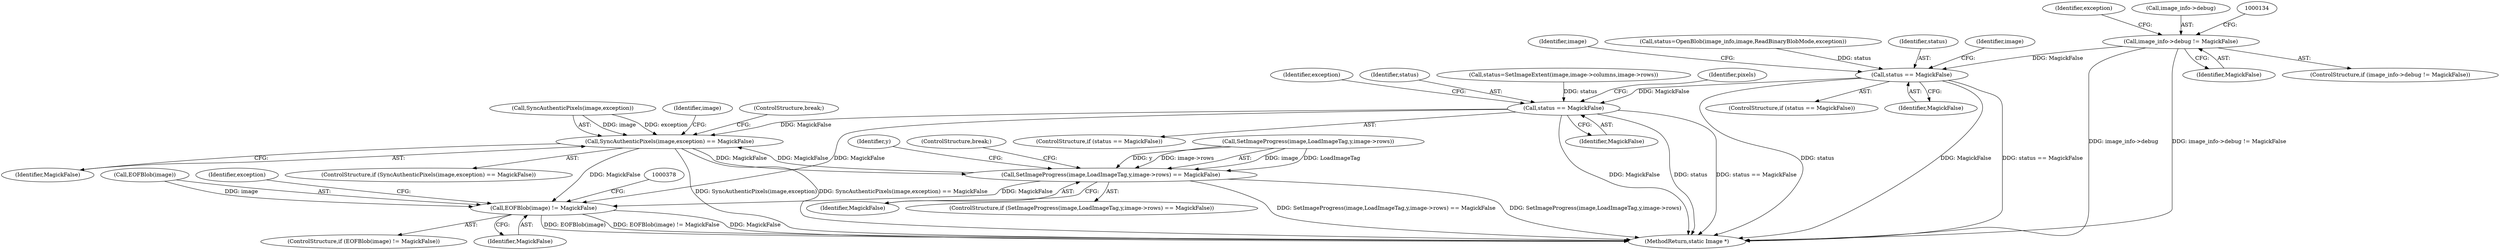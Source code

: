digraph "0_ImageMagick_f6e9d0d9955e85bdd7540b251cd50d598dacc5e6_24@pointer" {
"1000128" [label="(Call,image_info->debug != MagickFalse)"];
"1000166" [label="(Call,status == MagickFalse)"];
"1000204" [label="(Call,status == MagickFalse)"];
"1000342" [label="(Call,SyncAuthenticPixels(image,exception) == MagickFalse)"];
"1000349" [label="(Call,SetImageProgress(image,LoadImageTag,y,image->rows) == MagickFalse)"];
"1000366" [label="(Call,EOFBlob(image) != MagickFalse)"];
"1000204" [label="(Call,status == MagickFalse)"];
"1000165" [label="(ControlStructure,if (status == MagickFalse))"];
"1000348" [label="(ControlStructure,if (SetImageProgress(image,LoadImageTag,y,image->rows) == MagickFalse))"];
"1000343" [label="(Call,SyncAuthenticPixels(image,exception))"];
"1000203" [label="(ControlStructure,if (status == MagickFalse))"];
"1000180" [label="(Identifier,image)"];
"1000366" [label="(Call,EOFBlob(image) != MagickFalse)"];
"1000357" [label="(Identifier,MagickFalse)"];
"1000193" [label="(Call,status=SetImageExtent(image,image->columns,image->rows))"];
"1000367" [label="(Call,EOFBlob(image))"];
"1000342" [label="(Call,SyncAuthenticPixels(image,exception) == MagickFalse)"];
"1000218" [label="(Identifier,pixels)"];
"1000351" [label="(Identifier,image)"];
"1000127" [label="(ControlStructure,if (image_info->debug != MagickFalse))"];
"1000144" [label="(Identifier,exception)"];
"1000384" [label="(MethodReturn,static Image *)"];
"1000365" [label="(ControlStructure,if (EOFBlob(image) != MagickFalse))"];
"1000158" [label="(Call,status=OpenBlob(image_info,image,ReadBinaryBlobMode,exception))"];
"1000347" [label="(ControlStructure,break;)"];
"1000346" [label="(Identifier,MagickFalse)"];
"1000209" [label="(Identifier,exception)"];
"1000205" [label="(Identifier,status)"];
"1000350" [label="(Call,SetImageProgress(image,LoadImageTag,y,image->rows))"];
"1000129" [label="(Call,image_info->debug)"];
"1000371" [label="(Identifier,exception)"];
"1000167" [label="(Identifier,status)"];
"1000260" [label="(Identifier,y)"];
"1000341" [label="(ControlStructure,if (SyncAuthenticPixels(image,exception) == MagickFalse))"];
"1000206" [label="(Identifier,MagickFalse)"];
"1000132" [label="(Identifier,MagickFalse)"];
"1000369" [label="(Identifier,MagickFalse)"];
"1000349" [label="(Call,SetImageProgress(image,LoadImageTag,y,image->rows) == MagickFalse)"];
"1000171" [label="(Identifier,image)"];
"1000128" [label="(Call,image_info->debug != MagickFalse)"];
"1000168" [label="(Identifier,MagickFalse)"];
"1000166" [label="(Call,status == MagickFalse)"];
"1000358" [label="(ControlStructure,break;)"];
"1000128" -> "1000127"  [label="AST: "];
"1000128" -> "1000132"  [label="CFG: "];
"1000129" -> "1000128"  [label="AST: "];
"1000132" -> "1000128"  [label="AST: "];
"1000134" -> "1000128"  [label="CFG: "];
"1000144" -> "1000128"  [label="CFG: "];
"1000128" -> "1000384"  [label="DDG: image_info->debug"];
"1000128" -> "1000384"  [label="DDG: image_info->debug != MagickFalse"];
"1000128" -> "1000166"  [label="DDG: MagickFalse"];
"1000166" -> "1000165"  [label="AST: "];
"1000166" -> "1000168"  [label="CFG: "];
"1000167" -> "1000166"  [label="AST: "];
"1000168" -> "1000166"  [label="AST: "];
"1000171" -> "1000166"  [label="CFG: "];
"1000180" -> "1000166"  [label="CFG: "];
"1000166" -> "1000384"  [label="DDG: MagickFalse"];
"1000166" -> "1000384"  [label="DDG: status == MagickFalse"];
"1000166" -> "1000384"  [label="DDG: status"];
"1000158" -> "1000166"  [label="DDG: status"];
"1000166" -> "1000204"  [label="DDG: MagickFalse"];
"1000204" -> "1000203"  [label="AST: "];
"1000204" -> "1000206"  [label="CFG: "];
"1000205" -> "1000204"  [label="AST: "];
"1000206" -> "1000204"  [label="AST: "];
"1000209" -> "1000204"  [label="CFG: "];
"1000218" -> "1000204"  [label="CFG: "];
"1000204" -> "1000384"  [label="DDG: MagickFalse"];
"1000204" -> "1000384"  [label="DDG: status"];
"1000204" -> "1000384"  [label="DDG: status == MagickFalse"];
"1000193" -> "1000204"  [label="DDG: status"];
"1000204" -> "1000342"  [label="DDG: MagickFalse"];
"1000204" -> "1000366"  [label="DDG: MagickFalse"];
"1000342" -> "1000341"  [label="AST: "];
"1000342" -> "1000346"  [label="CFG: "];
"1000343" -> "1000342"  [label="AST: "];
"1000346" -> "1000342"  [label="AST: "];
"1000347" -> "1000342"  [label="CFG: "];
"1000351" -> "1000342"  [label="CFG: "];
"1000342" -> "1000384"  [label="DDG: SyncAuthenticPixels(image,exception)"];
"1000342" -> "1000384"  [label="DDG: SyncAuthenticPixels(image,exception) == MagickFalse"];
"1000343" -> "1000342"  [label="DDG: image"];
"1000343" -> "1000342"  [label="DDG: exception"];
"1000349" -> "1000342"  [label="DDG: MagickFalse"];
"1000342" -> "1000349"  [label="DDG: MagickFalse"];
"1000342" -> "1000366"  [label="DDG: MagickFalse"];
"1000349" -> "1000348"  [label="AST: "];
"1000349" -> "1000357"  [label="CFG: "];
"1000350" -> "1000349"  [label="AST: "];
"1000357" -> "1000349"  [label="AST: "];
"1000358" -> "1000349"  [label="CFG: "];
"1000260" -> "1000349"  [label="CFG: "];
"1000349" -> "1000384"  [label="DDG: SetImageProgress(image,LoadImageTag,y,image->rows) == MagickFalse"];
"1000349" -> "1000384"  [label="DDG: SetImageProgress(image,LoadImageTag,y,image->rows)"];
"1000350" -> "1000349"  [label="DDG: image"];
"1000350" -> "1000349"  [label="DDG: LoadImageTag"];
"1000350" -> "1000349"  [label="DDG: y"];
"1000350" -> "1000349"  [label="DDG: image->rows"];
"1000349" -> "1000366"  [label="DDG: MagickFalse"];
"1000366" -> "1000365"  [label="AST: "];
"1000366" -> "1000369"  [label="CFG: "];
"1000367" -> "1000366"  [label="AST: "];
"1000369" -> "1000366"  [label="AST: "];
"1000371" -> "1000366"  [label="CFG: "];
"1000378" -> "1000366"  [label="CFG: "];
"1000366" -> "1000384"  [label="DDG: MagickFalse"];
"1000366" -> "1000384"  [label="DDG: EOFBlob(image)"];
"1000366" -> "1000384"  [label="DDG: EOFBlob(image) != MagickFalse"];
"1000367" -> "1000366"  [label="DDG: image"];
}
